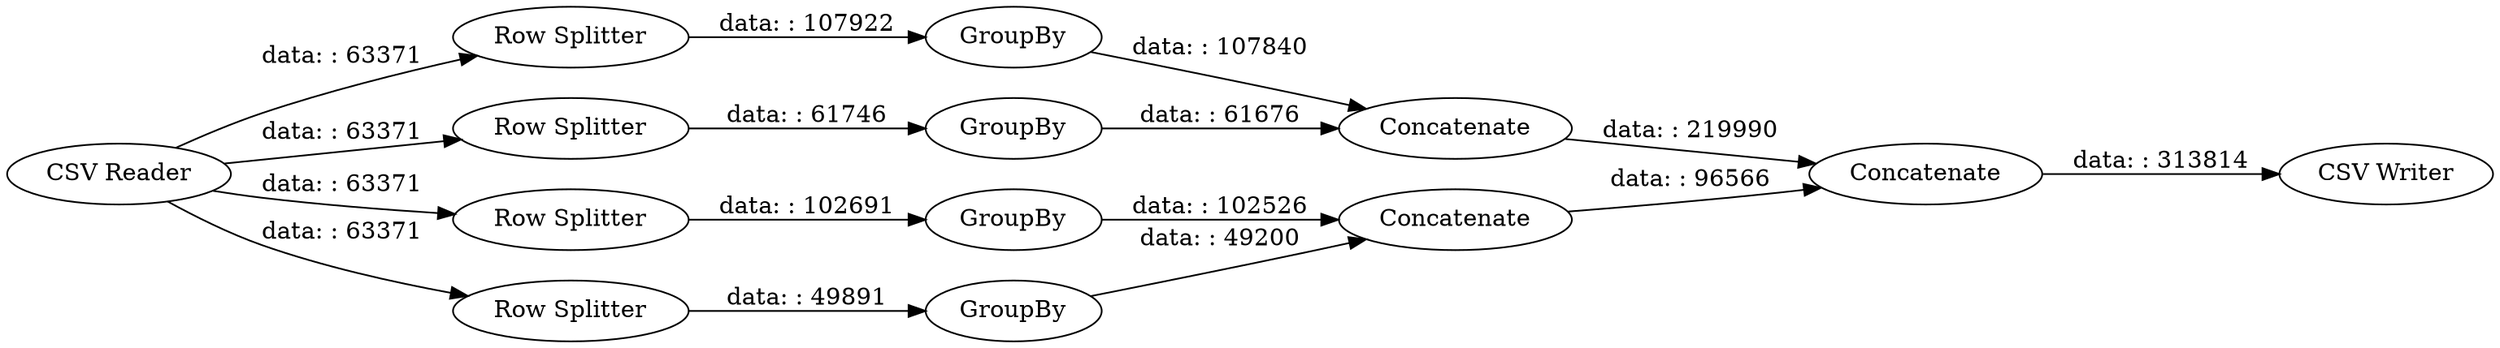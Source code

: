 digraph {
	"8712839930290709095_39" [label="Row Splitter"]
	"8712839930290709095_46" [label=Concatenate]
	"8712839930290709095_49" [label="CSV Writer"]
	"8712839930290709095_47" [label=Concatenate]
	"8712839930290709095_44" [label=GroupBy]
	"8712839930290709095_37" [label="Row Splitter"]
	"8712839930290709095_43" [label=GroupBy]
	"8712839930290709095_42" [label=GroupBy]
	"8712839930290709095_36" [label="Row Splitter"]
	"8712839930290709095_48" [label=Concatenate]
	"8712839930290709095_45" [label=GroupBy]
	"8712839930290709095_35" [label="CSV Reader"]
	"8712839930290709095_38" [label="Row Splitter"]
	"8712839930290709095_36" -> "8712839930290709095_42" [label="data: : 102691"]
	"8712839930290709095_44" -> "8712839930290709095_47" [label="data: : 61676"]
	"8712839930290709095_38" -> "8712839930290709095_44" [label="data: : 61746"]
	"8712839930290709095_35" -> "8712839930290709095_39" [label="data: : 63371"]
	"8712839930290709095_42" -> "8712839930290709095_46" [label="data: : 102526"]
	"8712839930290709095_35" -> "8712839930290709095_37" [label="data: : 63371"]
	"8712839930290709095_39" -> "8712839930290709095_45" [label="data: : 107922"]
	"8712839930290709095_48" -> "8712839930290709095_49" [label="data: : 313814"]
	"8712839930290709095_43" -> "8712839930290709095_46" [label="data: : 49200"]
	"8712839930290709095_47" -> "8712839930290709095_48" [label="data: : 219990"]
	"8712839930290709095_35" -> "8712839930290709095_36" [label="data: : 63371"]
	"8712839930290709095_35" -> "8712839930290709095_38" [label="data: : 63371"]
	"8712839930290709095_45" -> "8712839930290709095_47" [label="data: : 107840"]
	"8712839930290709095_46" -> "8712839930290709095_48" [label="data: : 96566"]
	"8712839930290709095_37" -> "8712839930290709095_43" [label="data: : 49891"]
	rankdir=LR
}
